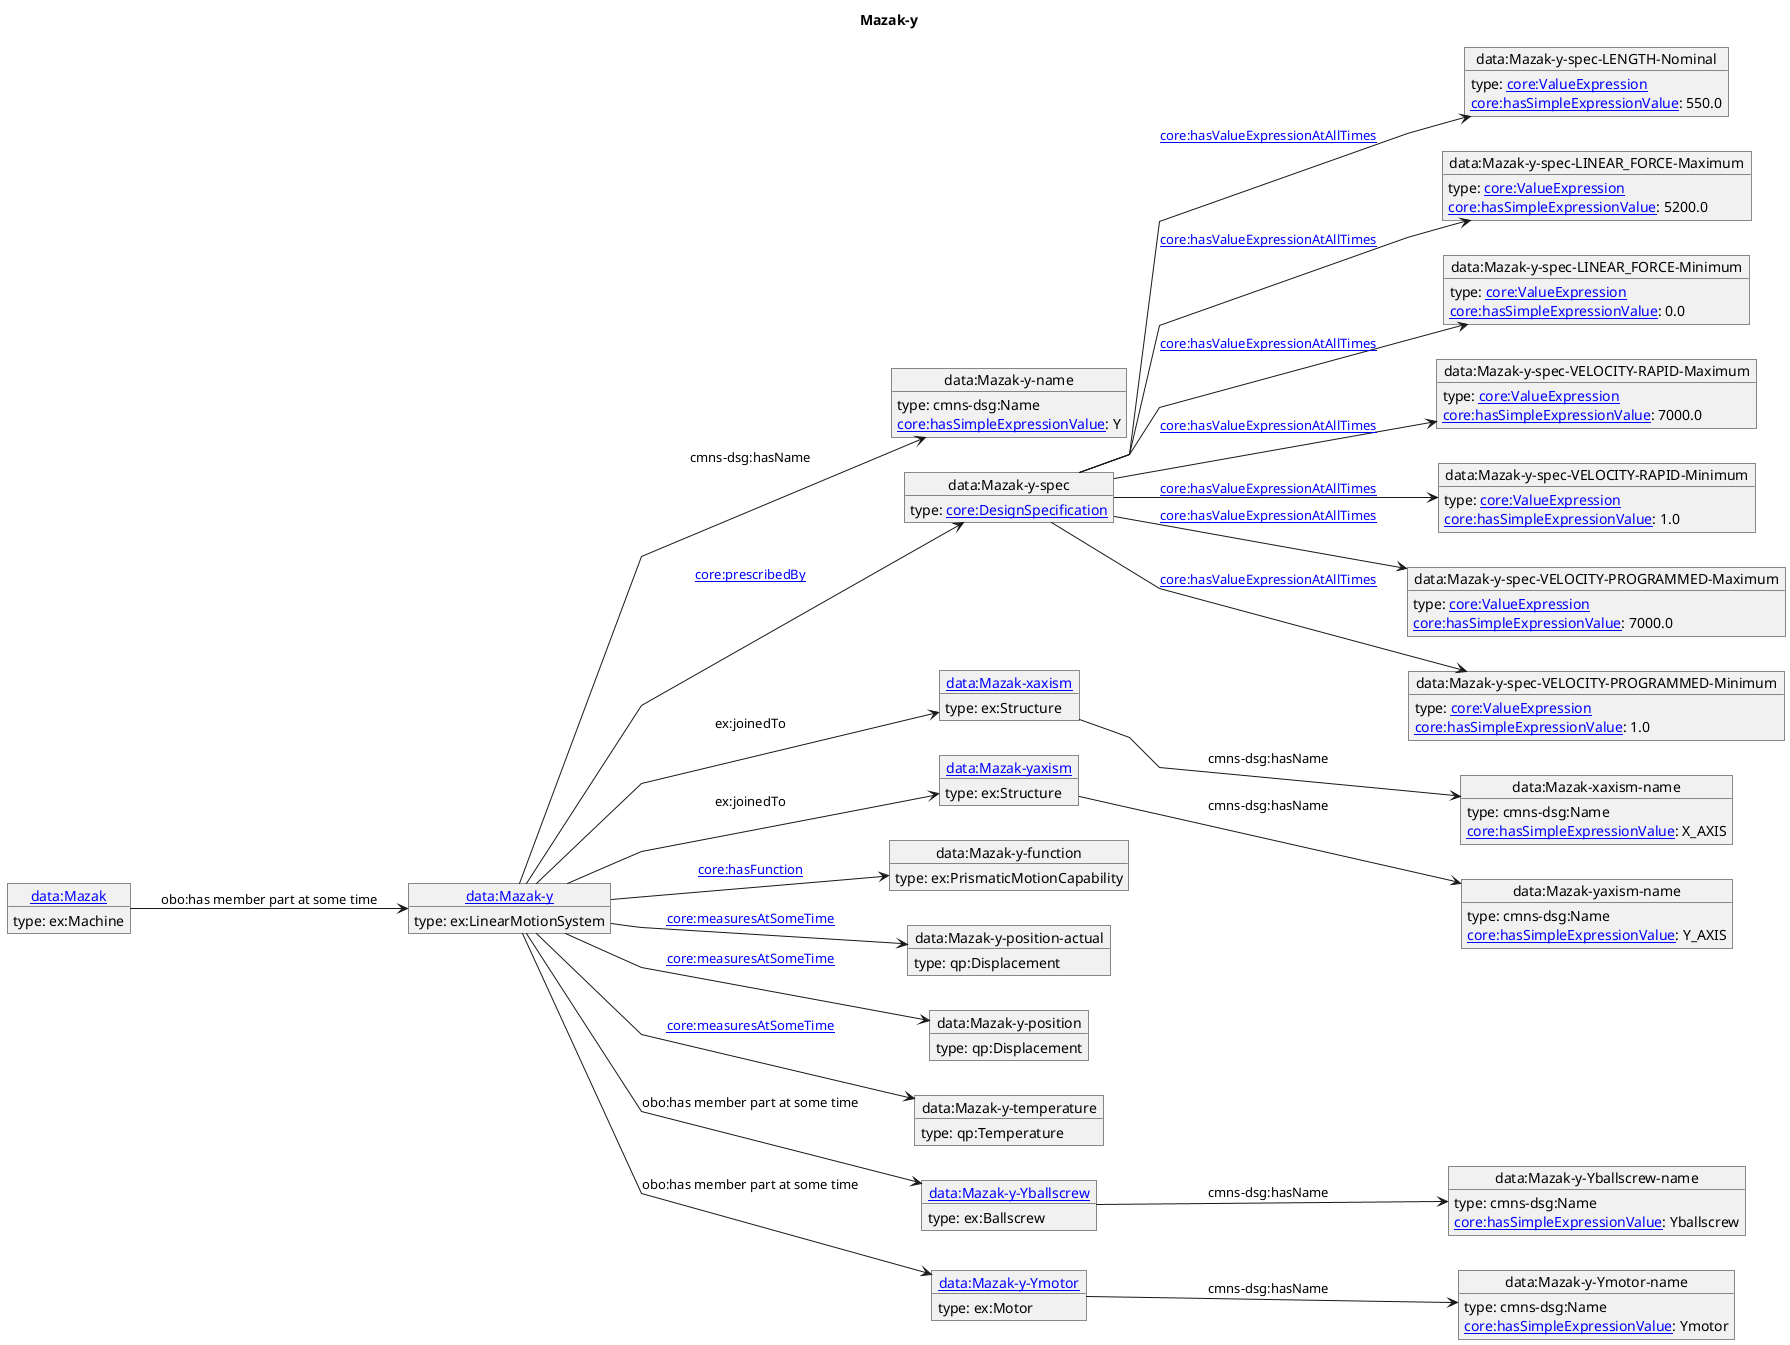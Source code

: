 @startuml
skinparam linetype polyline
left to right direction
title Mazak-y
object "[[./Mazak-y.html data:Mazak-y]]" as o1 {
 type: ex:LinearMotionSystem 
}
object "data:Mazak-y-name" as o2 {
 type: cmns-dsg:Name 
}
object "data:Mazak-y-spec" as o3 {
 type: [[https://spec.industrialontologies.org/ontology/core/Core/DesignSpecification core:DesignSpecification]] 
}
object "data:Mazak-y-spec-LENGTH-Nominal" as o4 {
 type: [[https://spec.industrialontologies.org/ontology/core/Core/ValueExpression core:ValueExpression]] 
}
object "data:Mazak-y-spec-LINEAR_FORCE-Maximum" as o5 {
 type: [[https://spec.industrialontologies.org/ontology/core/Core/ValueExpression core:ValueExpression]] 
}
object "data:Mazak-y-spec-LINEAR_FORCE-Minimum" as o6 {
 type: [[https://spec.industrialontologies.org/ontology/core/Core/ValueExpression core:ValueExpression]] 
}
object "data:Mazak-y-spec-VELOCITY-RAPID-Maximum" as o7 {
 type: [[https://spec.industrialontologies.org/ontology/core/Core/ValueExpression core:ValueExpression]] 
}
object "data:Mazak-y-spec-VELOCITY-RAPID-Minimum" as o8 {
 type: [[https://spec.industrialontologies.org/ontology/core/Core/ValueExpression core:ValueExpression]] 
}
object "data:Mazak-y-spec-VELOCITY-PROGRAMMED-Maximum" as o9 {
 type: [[https://spec.industrialontologies.org/ontology/core/Core/ValueExpression core:ValueExpression]] 
}
object "data:Mazak-y-spec-VELOCITY-PROGRAMMED-Minimum" as o10 {
 type: [[https://spec.industrialontologies.org/ontology/core/Core/ValueExpression core:ValueExpression]] 
}
object "[[./Mazak-xaxism.html data:Mazak-xaxism]]" as o11 {
 type: ex:Structure 
}
object "data:Mazak-xaxism-name" as o12 {
 type: cmns-dsg:Name 
}
object "[[./Mazak-yaxism.html data:Mazak-yaxism]]" as o13 {
 type: ex:Structure 
}
object "data:Mazak-yaxism-name" as o14 {
 type: cmns-dsg:Name 
}
object "data:Mazak-y-function" as o15 {
 type: ex:PrismaticMotionCapability 
}
object "data:Mazak-y-position-actual" as o16 {
 type: qp:Displacement 
}
object "data:Mazak-y-position" as o17 {
 type: qp:Displacement 
}
object "data:Mazak-y-temperature" as o18 {
 type: qp:Temperature 
}
object "[[./Mazak-y-Yballscrew.html data:Mazak-y-Yballscrew]]" as o19 {
 type: ex:Ballscrew 
}
object "data:Mazak-y-Yballscrew-name" as o20 {
 type: cmns-dsg:Name 
}
object "[[./Mazak-y-Ymotor.html data:Mazak-y-Ymotor]]" as o21 {
 type: ex:Motor 
}
object "data:Mazak-y-Ymotor-name" as o22 {
 type: cmns-dsg:Name 
}
object "[[./Mazak.html data:Mazak]]" as o23 {
 type: ex:Machine 
}
o1 --> o2 : cmns-dsg:hasName
o2 : [[https://spec.industrialontologies.org/ontology/core/Core/hasSimpleExpressionValue core:hasSimpleExpressionValue]]: Y
o1 --> o3 : [[https://spec.industrialontologies.org/ontology/core/Core/prescribedBy core:prescribedBy]]
o3 --> o4 : [[https://spec.industrialontologies.org/ontology/core/Core/hasValueExpressionAtAllTimes core:hasValueExpressionAtAllTimes]]
o4 : [[https://spec.industrialontologies.org/ontology/core/Core/hasSimpleExpressionValue core:hasSimpleExpressionValue]]: 550.0
o3 --> o5 : [[https://spec.industrialontologies.org/ontology/core/Core/hasValueExpressionAtAllTimes core:hasValueExpressionAtAllTimes]]
o5 : [[https://spec.industrialontologies.org/ontology/core/Core/hasSimpleExpressionValue core:hasSimpleExpressionValue]]: 5200.0
o3 --> o6 : [[https://spec.industrialontologies.org/ontology/core/Core/hasValueExpressionAtAllTimes core:hasValueExpressionAtAllTimes]]
o6 : [[https://spec.industrialontologies.org/ontology/core/Core/hasSimpleExpressionValue core:hasSimpleExpressionValue]]: 0.0
o3 --> o7 : [[https://spec.industrialontologies.org/ontology/core/Core/hasValueExpressionAtAllTimes core:hasValueExpressionAtAllTimes]]
o7 : [[https://spec.industrialontologies.org/ontology/core/Core/hasSimpleExpressionValue core:hasSimpleExpressionValue]]: 7000.0
o3 --> o8 : [[https://spec.industrialontologies.org/ontology/core/Core/hasValueExpressionAtAllTimes core:hasValueExpressionAtAllTimes]]
o8 : [[https://spec.industrialontologies.org/ontology/core/Core/hasSimpleExpressionValue core:hasSimpleExpressionValue]]: 1.0
o3 --> o9 : [[https://spec.industrialontologies.org/ontology/core/Core/hasValueExpressionAtAllTimes core:hasValueExpressionAtAllTimes]]
o9 : [[https://spec.industrialontologies.org/ontology/core/Core/hasSimpleExpressionValue core:hasSimpleExpressionValue]]: 7000.0
o3 --> o10 : [[https://spec.industrialontologies.org/ontology/core/Core/hasValueExpressionAtAllTimes core:hasValueExpressionAtAllTimes]]
o10 : [[https://spec.industrialontologies.org/ontology/core/Core/hasSimpleExpressionValue core:hasSimpleExpressionValue]]: 1.0
o1 --> o11 : ex:joinedTo
o11 --> o12 : cmns-dsg:hasName
o12 : [[https://spec.industrialontologies.org/ontology/core/Core/hasSimpleExpressionValue core:hasSimpleExpressionValue]]: X_AXIS
o1 --> o13 : ex:joinedTo
o13 --> o14 : cmns-dsg:hasName
o14 : [[https://spec.industrialontologies.org/ontology/core/Core/hasSimpleExpressionValue core:hasSimpleExpressionValue]]: Y_AXIS
o1 --> o15 : [[https://spec.industrialontologies.org/ontology/core/Core/hasFunction core:hasFunction]]
o1 --> o16 : [[https://spec.industrialontologies.org/ontology/core/Core/measuresAtSomeTime core:measuresAtSomeTime]]
o1 --> o17 : [[https://spec.industrialontologies.org/ontology/core/Core/measuresAtSomeTime core:measuresAtSomeTime]]
o1 --> o18 : [[https://spec.industrialontologies.org/ontology/core/Core/measuresAtSomeTime core:measuresAtSomeTime]]
o1 --> o19 : obo:has member part at some time
o19 --> o20 : cmns-dsg:hasName
o20 : [[https://spec.industrialontologies.org/ontology/core/Core/hasSimpleExpressionValue core:hasSimpleExpressionValue]]: Yballscrew
o1 --> o21 : obo:has member part at some time
o21 --> o22 : cmns-dsg:hasName
o22 : [[https://spec.industrialontologies.org/ontology/core/Core/hasSimpleExpressionValue core:hasSimpleExpressionValue]]: Ymotor
o23 --> o1 : obo:has member part at some time
@enduml
